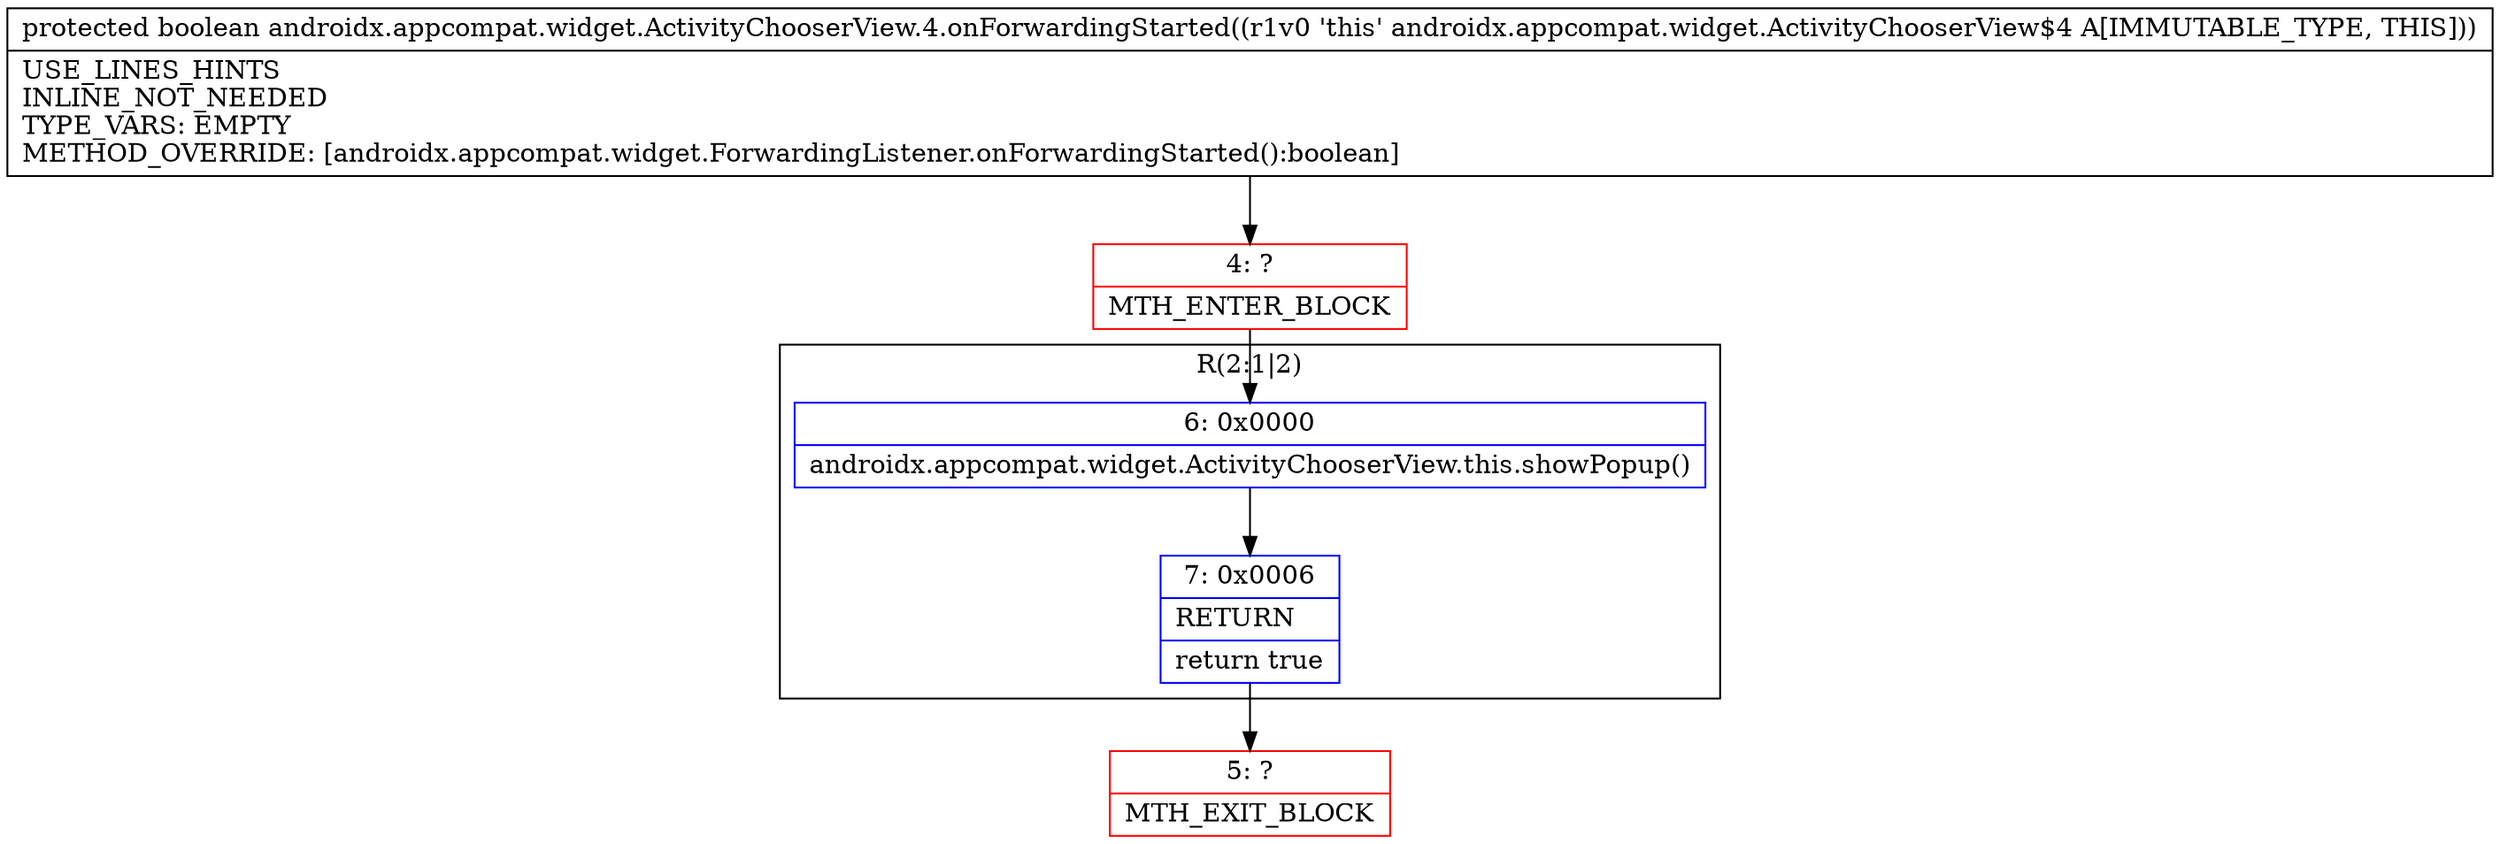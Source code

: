 digraph "CFG forandroidx.appcompat.widget.ActivityChooserView.4.onForwardingStarted()Z" {
subgraph cluster_Region_55652915 {
label = "R(2:1|2)";
node [shape=record,color=blue];
Node_6 [shape=record,label="{6\:\ 0x0000|androidx.appcompat.widget.ActivityChooserView.this.showPopup()\l}"];
Node_7 [shape=record,label="{7\:\ 0x0006|RETURN\l|return true\l}"];
}
Node_4 [shape=record,color=red,label="{4\:\ ?|MTH_ENTER_BLOCK\l}"];
Node_5 [shape=record,color=red,label="{5\:\ ?|MTH_EXIT_BLOCK\l}"];
MethodNode[shape=record,label="{protected boolean androidx.appcompat.widget.ActivityChooserView.4.onForwardingStarted((r1v0 'this' androidx.appcompat.widget.ActivityChooserView$4 A[IMMUTABLE_TYPE, THIS]))  | USE_LINES_HINTS\lINLINE_NOT_NEEDED\lTYPE_VARS: EMPTY\lMETHOD_OVERRIDE: [androidx.appcompat.widget.ForwardingListener.onForwardingStarted():boolean]\l}"];
MethodNode -> Node_4;Node_6 -> Node_7;
Node_7 -> Node_5;
Node_4 -> Node_6;
}

